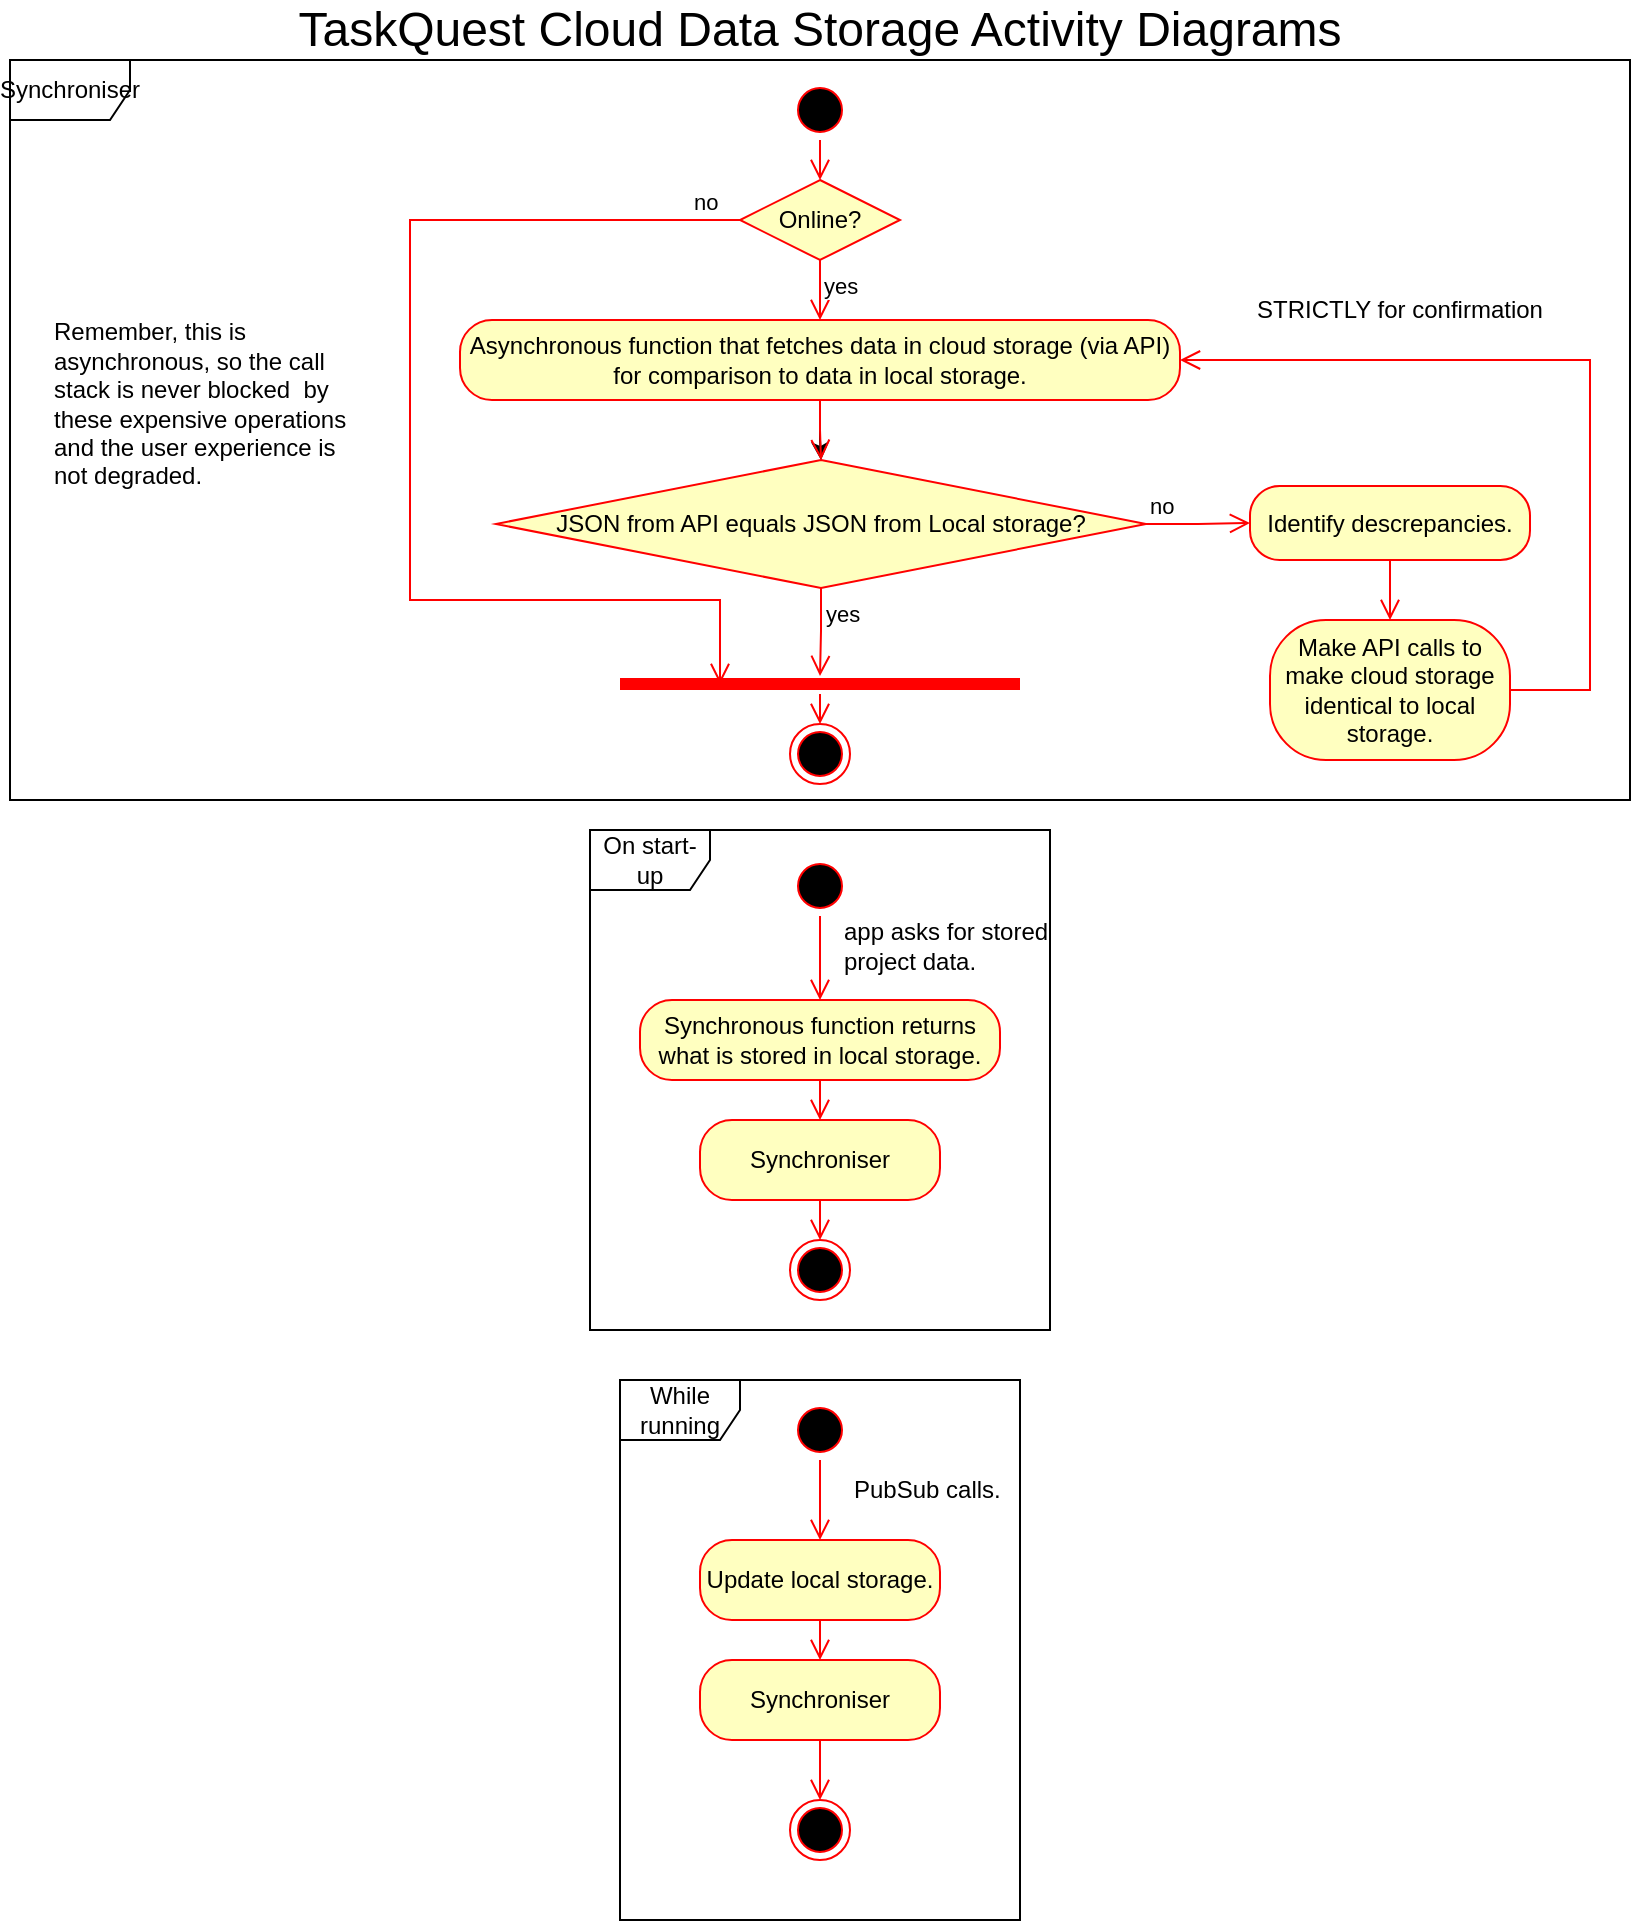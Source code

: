 <mxfile version="25.0.1">
  <diagram name="Page-1" id="VF0y1aDcz5su1bIi3bI6">
    <mxGraphModel dx="1120" dy="547" grid="1" gridSize="10" guides="1" tooltips="1" connect="1" arrows="1" fold="1" page="1" pageScale="1" pageWidth="850" pageHeight="1100" math="0" shadow="0">
      <root>
        <mxCell id="0" />
        <mxCell id="1" parent="0" />
        <mxCell id="4bx4nQR8MUudnulczVn6-1" value="&lt;font style=&quot;font-size: 24px;&quot;&gt;TaskQuest Cloud Data Storage Activity Diagrams&lt;/font&gt;" style="text;html=1;align=center;verticalAlign=middle;whiteSpace=wrap;rounded=0;" vertex="1" parent="1">
          <mxGeometry x="160" y="10" width="530" height="30" as="geometry" />
        </mxCell>
        <mxCell id="4bx4nQR8MUudnulczVn6-2" value="" style="ellipse;html=1;shape=startState;fillColor=#000000;strokeColor=#ff0000;" vertex="1" parent="1">
          <mxGeometry x="410" y="438" width="30" height="30" as="geometry" />
        </mxCell>
        <mxCell id="4bx4nQR8MUudnulczVn6-3" value="" style="edgeStyle=orthogonalEdgeStyle;html=1;verticalAlign=bottom;endArrow=open;endSize=8;strokeColor=#ff0000;rounded=0;entryX=0.5;entryY=0;entryDx=0;entryDy=0;" edge="1" source="4bx4nQR8MUudnulczVn6-2" parent="1" target="4bx4nQR8MUudnulczVn6-5">
          <mxGeometry relative="1" as="geometry">
            <mxPoint x="420" y="528" as="targetPoint" />
          </mxGeometry>
        </mxCell>
        <mxCell id="4bx4nQR8MUudnulczVn6-4" value="app asks for stored project data." style="text;html=1;align=left;verticalAlign=middle;whiteSpace=wrap;rounded=0;" vertex="1" parent="1">
          <mxGeometry x="435" y="468" width="105" height="30" as="geometry" />
        </mxCell>
        <mxCell id="4bx4nQR8MUudnulczVn6-5" value="Synchronous function returns what is stored in local storage." style="rounded=1;whiteSpace=wrap;html=1;arcSize=40;fontColor=#000000;fillColor=#ffffc0;strokeColor=#ff0000;" vertex="1" parent="1">
          <mxGeometry x="335" y="510" width="180" height="40" as="geometry" />
        </mxCell>
        <mxCell id="4bx4nQR8MUudnulczVn6-6" value="" style="edgeStyle=orthogonalEdgeStyle;html=1;verticalAlign=bottom;endArrow=open;endSize=8;strokeColor=#ff0000;rounded=0;entryX=0.5;entryY=0;entryDx=0;entryDy=0;" edge="1" source="4bx4nQR8MUudnulczVn6-5" parent="1" target="4bx4nQR8MUudnulczVn6-49">
          <mxGeometry relative="1" as="geometry">
            <mxPoint x="425" y="570" as="targetPoint" />
          </mxGeometry>
        </mxCell>
        <mxCell id="4bx4nQR8MUudnulczVn6-57" value="" style="edgeStyle=orthogonalEdgeStyle;rounded=0;orthogonalLoop=1;jettySize=auto;html=1;" edge="1" parent="1" source="4bx4nQR8MUudnulczVn6-8" target="4bx4nQR8MUudnulczVn6-13">
          <mxGeometry relative="1" as="geometry" />
        </mxCell>
        <mxCell id="4bx4nQR8MUudnulczVn6-8" value="Asynchronous function that fetches data in cloud storage (via API) for comparison to data in local storage." style="rounded=1;whiteSpace=wrap;html=1;arcSize=40;fontColor=#000000;fillColor=#ffffc0;strokeColor=#ff0000;" vertex="1" parent="1">
          <mxGeometry x="245" y="170" width="360" height="40" as="geometry" />
        </mxCell>
        <mxCell id="4bx4nQR8MUudnulczVn6-9" value="" style="edgeStyle=orthogonalEdgeStyle;html=1;verticalAlign=bottom;endArrow=open;endSize=8;strokeColor=#ff0000;rounded=0;entryX=0.5;entryY=0;entryDx=0;entryDy=0;exitX=0.5;exitY=1;exitDx=0;exitDy=0;" edge="1" source="4bx4nQR8MUudnulczVn6-8" parent="1" target="4bx4nQR8MUudnulczVn6-13">
          <mxGeometry relative="1" as="geometry">
            <mxPoint x="425" y="260" as="targetPoint" />
            <mxPoint x="425" y="209" as="sourcePoint" />
          </mxGeometry>
        </mxCell>
        <mxCell id="4bx4nQR8MUudnulczVn6-10" value="Remember, this is asynchronous, so the call stack is never blocked&amp;nbsp; by these expensive operations and the user experience is not degraded." style="text;html=1;align=left;verticalAlign=middle;whiteSpace=wrap;rounded=0;" vertex="1" parent="1">
          <mxGeometry x="40" y="170" width="150" height="84" as="geometry" />
        </mxCell>
        <mxCell id="4bx4nQR8MUudnulczVn6-13" value="JSON from API equals JSON from Local storage?" style="rhombus;whiteSpace=wrap;html=1;fontColor=#000000;fillColor=#ffffc0;strokeColor=#ff0000;" vertex="1" parent="1">
          <mxGeometry x="263" y="240" width="325" height="64" as="geometry" />
        </mxCell>
        <mxCell id="4bx4nQR8MUudnulczVn6-14" value="no" style="edgeStyle=orthogonalEdgeStyle;html=1;align=left;verticalAlign=bottom;endArrow=open;endSize=8;strokeColor=#ff0000;rounded=0;entryX=0;entryY=0.5;entryDx=0;entryDy=0;" edge="1" source="4bx4nQR8MUudnulczVn6-13" parent="1" target="4bx4nQR8MUudnulczVn6-19">
          <mxGeometry x="-1" relative="1" as="geometry">
            <mxPoint x="650" y="272" as="targetPoint" />
          </mxGeometry>
        </mxCell>
        <mxCell id="4bx4nQR8MUudnulczVn6-15" value="yes" style="edgeStyle=orthogonalEdgeStyle;html=1;align=left;verticalAlign=top;endArrow=open;endSize=8;strokeColor=#ff0000;rounded=0;entryX=0.5;entryY=0.1;entryDx=0;entryDy=0;entryPerimeter=0;" edge="1" source="4bx4nQR8MUudnulczVn6-13" parent="1" target="4bx4nQR8MUudnulczVn6-58">
          <mxGeometry x="-1" relative="1" as="geometry">
            <mxPoint x="426" y="350" as="targetPoint" />
          </mxGeometry>
        </mxCell>
        <mxCell id="4bx4nQR8MUudnulczVn6-16" value="" style="ellipse;html=1;shape=endState;fillColor=#000000;strokeColor=#ff0000;" vertex="1" parent="1">
          <mxGeometry x="410" y="372" width="30" height="30" as="geometry" />
        </mxCell>
        <mxCell id="4bx4nQR8MUudnulczVn6-19" value="Identify descrepancies." style="rounded=1;whiteSpace=wrap;html=1;arcSize=40;fontColor=#000000;fillColor=#ffffc0;strokeColor=#ff0000;" vertex="1" parent="1">
          <mxGeometry x="640" y="253" width="140" height="37" as="geometry" />
        </mxCell>
        <mxCell id="4bx4nQR8MUudnulczVn6-20" value="" style="edgeStyle=orthogonalEdgeStyle;html=1;verticalAlign=bottom;endArrow=open;endSize=8;strokeColor=#ff0000;rounded=0;entryX=0.5;entryY=0;entryDx=0;entryDy=0;" edge="1" source="4bx4nQR8MUudnulczVn6-19" parent="1" target="4bx4nQR8MUudnulczVn6-21">
          <mxGeometry relative="1" as="geometry">
            <mxPoint x="710" y="340" as="targetPoint" />
          </mxGeometry>
        </mxCell>
        <mxCell id="4bx4nQR8MUudnulczVn6-21" value="Make API calls to make cloud storage identical to local storage." style="rounded=1;whiteSpace=wrap;html=1;arcSize=40;fontColor=#000000;fillColor=#ffffc0;strokeColor=#ff0000;" vertex="1" parent="1">
          <mxGeometry x="650" y="320" width="120" height="70" as="geometry" />
        </mxCell>
        <mxCell id="4bx4nQR8MUudnulczVn6-22" value="" style="edgeStyle=orthogonalEdgeStyle;html=1;verticalAlign=bottom;endArrow=open;endSize=8;strokeColor=#ff0000;rounded=0;exitX=1;exitY=0.5;exitDx=0;exitDy=0;entryX=1;entryY=0.5;entryDx=0;entryDy=0;" edge="1" source="4bx4nQR8MUudnulczVn6-21" parent="1" target="4bx4nQR8MUudnulczVn6-8">
          <mxGeometry relative="1" as="geometry">
            <mxPoint x="820" y="190" as="targetPoint" />
            <Array as="points">
              <mxPoint x="810" y="355" />
              <mxPoint x="810" y="190" />
            </Array>
          </mxGeometry>
        </mxCell>
        <mxCell id="4bx4nQR8MUudnulczVn6-23" value="STRICTLY for confirmation" style="text;html=1;align=center;verticalAlign=middle;whiteSpace=wrap;rounded=0;" vertex="1" parent="1">
          <mxGeometry x="640" y="150" width="150" height="30" as="geometry" />
        </mxCell>
        <mxCell id="4bx4nQR8MUudnulczVn6-25" value="Synchroniser" style="shape=umlFrame;whiteSpace=wrap;html=1;pointerEvents=0;" vertex="1" parent="1">
          <mxGeometry x="20" y="40" width="810" height="370" as="geometry" />
        </mxCell>
        <mxCell id="4bx4nQR8MUudnulczVn6-26" value="" style="ellipse;html=1;shape=startState;fillColor=#000000;strokeColor=#ff0000;" vertex="1" parent="1">
          <mxGeometry x="410" y="710" width="30" height="30" as="geometry" />
        </mxCell>
        <mxCell id="4bx4nQR8MUudnulczVn6-27" value="" style="edgeStyle=orthogonalEdgeStyle;html=1;verticalAlign=bottom;endArrow=open;endSize=8;strokeColor=#ff0000;rounded=0;entryX=0.5;entryY=0;entryDx=0;entryDy=0;" edge="1" source="4bx4nQR8MUudnulczVn6-26" parent="1" target="4bx4nQR8MUudnulczVn6-29">
          <mxGeometry relative="1" as="geometry">
            <mxPoint x="425" y="800" as="targetPoint" />
          </mxGeometry>
        </mxCell>
        <mxCell id="4bx4nQR8MUudnulczVn6-28" value="PubSub calls." style="text;html=1;align=left;verticalAlign=middle;whiteSpace=wrap;rounded=0;" vertex="1" parent="1">
          <mxGeometry x="440" y="740" width="80" height="30" as="geometry" />
        </mxCell>
        <mxCell id="4bx4nQR8MUudnulczVn6-29" value="Update local storage." style="rounded=1;whiteSpace=wrap;html=1;arcSize=40;fontColor=#000000;fillColor=#ffffc0;strokeColor=#ff0000;" vertex="1" parent="1">
          <mxGeometry x="365" y="780" width="120" height="40" as="geometry" />
        </mxCell>
        <mxCell id="4bx4nQR8MUudnulczVn6-30" value="" style="edgeStyle=orthogonalEdgeStyle;html=1;verticalAlign=bottom;endArrow=open;endSize=8;strokeColor=#ff0000;rounded=0;entryX=0.5;entryY=0;entryDx=0;entryDy=0;" edge="1" source="4bx4nQR8MUudnulczVn6-29" parent="1" target="4bx4nQR8MUudnulczVn6-51">
          <mxGeometry relative="1" as="geometry">
            <mxPoint x="425.5" y="850" as="targetPoint" />
          </mxGeometry>
        </mxCell>
        <mxCell id="4bx4nQR8MUudnulczVn6-38" value="" style="ellipse;html=1;shape=startState;fillColor=#000000;strokeColor=#ff0000;" vertex="1" parent="1">
          <mxGeometry x="410" y="50" width="30" height="30" as="geometry" />
        </mxCell>
        <mxCell id="4bx4nQR8MUudnulczVn6-39" value="" style="edgeStyle=orthogonalEdgeStyle;html=1;verticalAlign=bottom;endArrow=open;endSize=8;strokeColor=#ff0000;rounded=0;entryX=0.5;entryY=0;entryDx=0;entryDy=0;exitX=0.5;exitY=1;exitDx=0;exitDy=0;" edge="1" source="4bx4nQR8MUudnulczVn6-38" parent="1" target="4bx4nQR8MUudnulczVn6-54">
          <mxGeometry relative="1" as="geometry">
            <mxPoint x="425" y="170" as="targetPoint" />
            <mxPoint x="425" y="150" as="sourcePoint" />
          </mxGeometry>
        </mxCell>
        <mxCell id="4bx4nQR8MUudnulczVn6-42" value="On start-up" style="shape=umlFrame;whiteSpace=wrap;html=1;pointerEvents=0;" vertex="1" parent="1">
          <mxGeometry x="310" y="425" width="230" height="250" as="geometry" />
        </mxCell>
        <mxCell id="4bx4nQR8MUudnulczVn6-46" value="" style="ellipse;html=1;shape=endState;fillColor=#000000;strokeColor=#ff0000;" vertex="1" parent="1">
          <mxGeometry x="410" y="630" width="30" height="30" as="geometry" />
        </mxCell>
        <mxCell id="4bx4nQR8MUudnulczVn6-48" value="While running" style="shape=umlFrame;whiteSpace=wrap;html=1;pointerEvents=0;" vertex="1" parent="1">
          <mxGeometry x="325" y="700" width="200" height="270" as="geometry" />
        </mxCell>
        <mxCell id="4bx4nQR8MUudnulczVn6-49" value="Synchroniser" style="rounded=1;whiteSpace=wrap;html=1;arcSize=40;fontColor=#000000;fillColor=#ffffc0;strokeColor=#ff0000;" vertex="1" parent="1">
          <mxGeometry x="365" y="570" width="120" height="40" as="geometry" />
        </mxCell>
        <mxCell id="4bx4nQR8MUudnulczVn6-50" value="" style="edgeStyle=orthogonalEdgeStyle;html=1;verticalAlign=bottom;endArrow=open;endSize=8;strokeColor=#ff0000;rounded=0;entryX=0.5;entryY=0;entryDx=0;entryDy=0;" edge="1" source="4bx4nQR8MUudnulczVn6-49" parent="1" target="4bx4nQR8MUudnulczVn6-46">
          <mxGeometry relative="1" as="geometry">
            <mxPoint x="380" y="870" as="targetPoint" />
          </mxGeometry>
        </mxCell>
        <mxCell id="4bx4nQR8MUudnulczVn6-51" value="Synchroniser" style="rounded=1;whiteSpace=wrap;html=1;arcSize=40;fontColor=#000000;fillColor=#ffffc0;strokeColor=#ff0000;" vertex="1" parent="1">
          <mxGeometry x="365" y="840" width="120" height="40" as="geometry" />
        </mxCell>
        <mxCell id="4bx4nQR8MUudnulczVn6-52" value="" style="edgeStyle=orthogonalEdgeStyle;html=1;verticalAlign=bottom;endArrow=open;endSize=8;strokeColor=#ff0000;rounded=0;entryX=0.5;entryY=0;entryDx=0;entryDy=0;" edge="1" source="4bx4nQR8MUudnulczVn6-51" parent="1" target="4bx4nQR8MUudnulczVn6-53">
          <mxGeometry relative="1" as="geometry">
            <mxPoint x="425" y="920" as="targetPoint" />
          </mxGeometry>
        </mxCell>
        <mxCell id="4bx4nQR8MUudnulczVn6-53" value="" style="ellipse;html=1;shape=endState;fillColor=#000000;strokeColor=#ff0000;" vertex="1" parent="1">
          <mxGeometry x="410" y="910" width="30" height="30" as="geometry" />
        </mxCell>
        <mxCell id="4bx4nQR8MUudnulczVn6-54" value="Online?" style="rhombus;whiteSpace=wrap;html=1;fontColor=#000000;fillColor=#ffffc0;strokeColor=#ff0000;" vertex="1" parent="1">
          <mxGeometry x="385" y="100" width="80" height="40" as="geometry" />
        </mxCell>
        <mxCell id="4bx4nQR8MUudnulczVn6-55" value="no" style="edgeStyle=orthogonalEdgeStyle;html=1;align=left;verticalAlign=bottom;endArrow=open;endSize=8;strokeColor=#ff0000;rounded=0;exitX=0;exitY=0.5;exitDx=0;exitDy=0;entryX=0.25;entryY=0.5;entryDx=0;entryDy=0;entryPerimeter=0;" edge="1" source="4bx4nQR8MUudnulczVn6-54" parent="1" target="4bx4nQR8MUudnulczVn6-58">
          <mxGeometry x="-0.909" relative="1" as="geometry">
            <mxPoint x="565" y="134" as="targetPoint" />
            <Array as="points">
              <mxPoint x="220" y="120" />
              <mxPoint x="220" y="310" />
              <mxPoint x="375" y="310" />
            </Array>
            <mxPoint as="offset" />
          </mxGeometry>
        </mxCell>
        <mxCell id="4bx4nQR8MUudnulczVn6-56" value="yes" style="edgeStyle=orthogonalEdgeStyle;html=1;align=left;verticalAlign=top;endArrow=open;endSize=8;strokeColor=#ff0000;rounded=0;entryX=0.5;entryY=0;entryDx=0;entryDy=0;" edge="1" source="4bx4nQR8MUudnulczVn6-54" parent="1" target="4bx4nQR8MUudnulczVn6-8">
          <mxGeometry x="-1" relative="1" as="geometry">
            <mxPoint x="425" y="214" as="targetPoint" />
          </mxGeometry>
        </mxCell>
        <mxCell id="4bx4nQR8MUudnulczVn6-58" value="" style="shape=line;html=1;strokeWidth=6;strokeColor=#ff0000;" vertex="1" parent="1">
          <mxGeometry x="325" y="347" width="200" height="10" as="geometry" />
        </mxCell>
        <mxCell id="4bx4nQR8MUudnulczVn6-59" value="" style="edgeStyle=orthogonalEdgeStyle;html=1;verticalAlign=bottom;endArrow=open;endSize=8;strokeColor=#ff0000;rounded=0;entryX=0.5;entryY=0;entryDx=0;entryDy=0;" edge="1" source="4bx4nQR8MUudnulczVn6-58" parent="1" target="4bx4nQR8MUudnulczVn6-16">
          <mxGeometry relative="1" as="geometry">
            <mxPoint x="425" y="402" as="targetPoint" />
          </mxGeometry>
        </mxCell>
      </root>
    </mxGraphModel>
  </diagram>
</mxfile>
